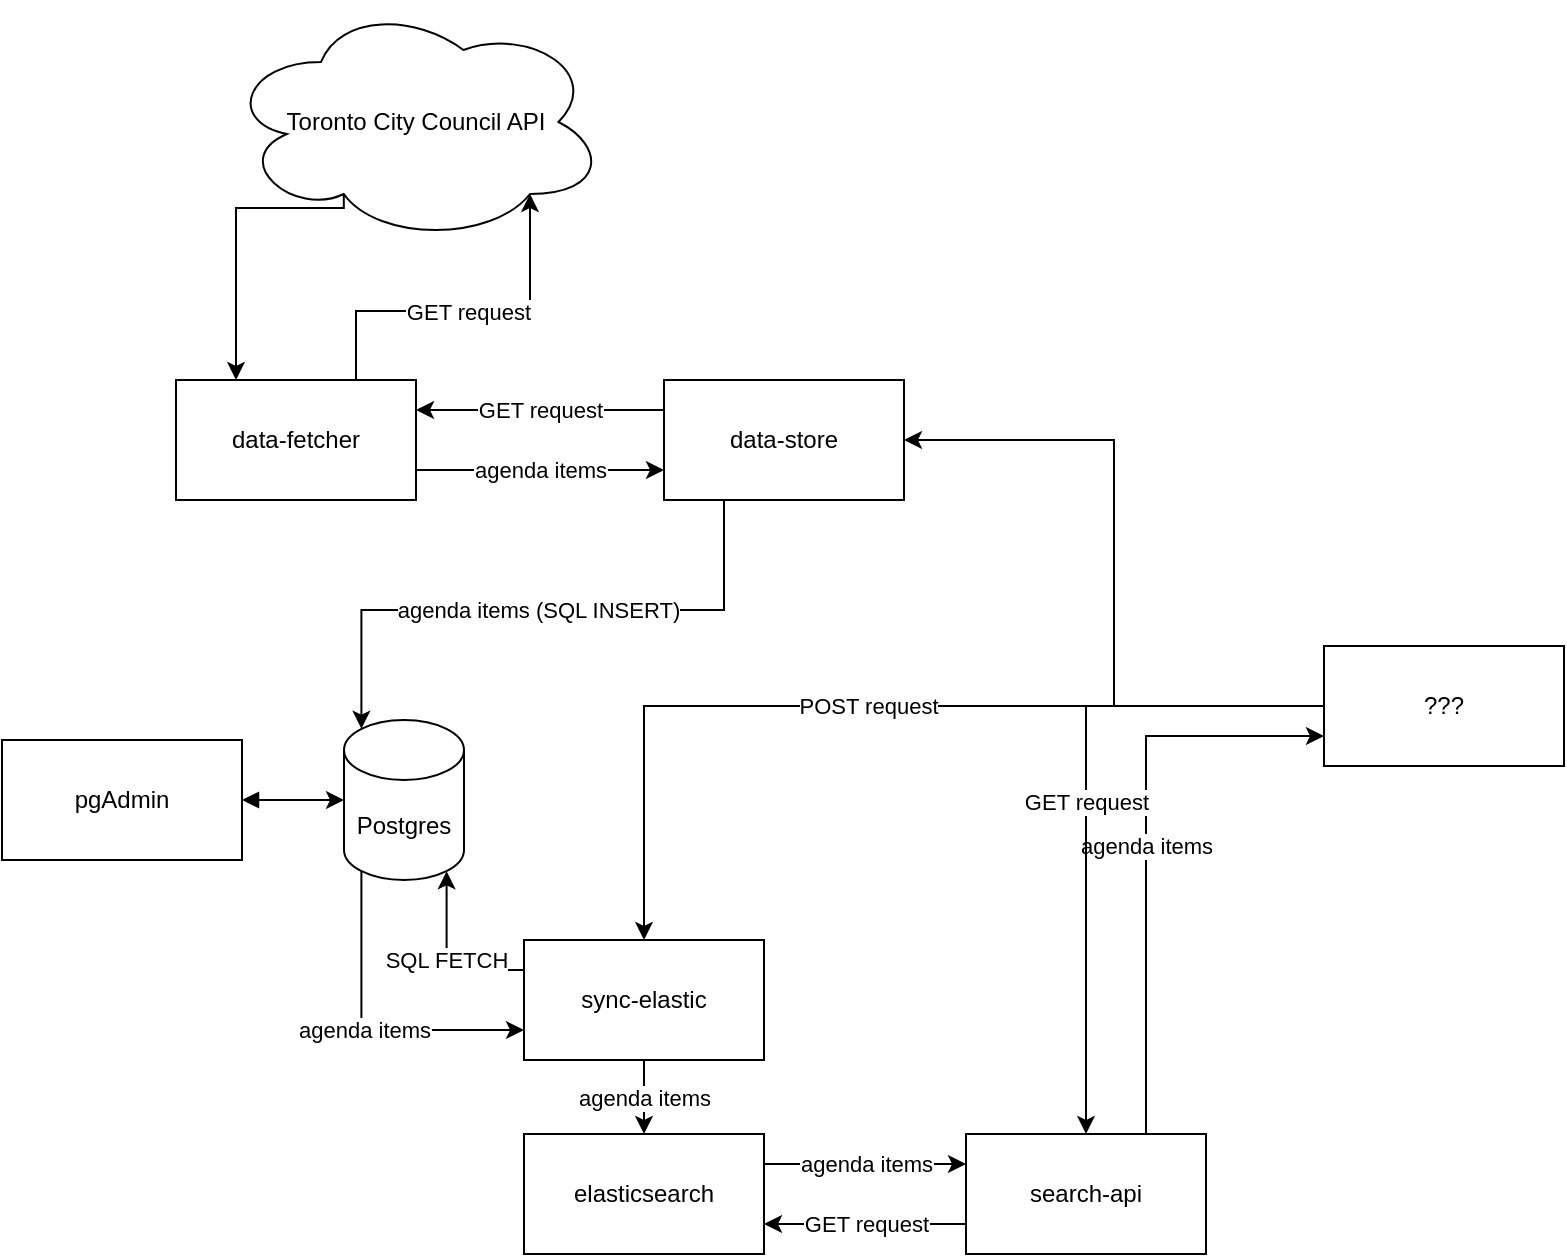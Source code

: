 <mxfile version="25.0.3">
  <diagram name="Page-1" id="_lW8ASoju0bMv21-uhq9">
    <mxGraphModel dx="1535" dy="714" grid="1" gridSize="10" guides="1" tooltips="1" connect="1" arrows="1" fold="1" page="1" pageScale="1" pageWidth="850" pageHeight="1100" math="0" shadow="0">
      <root>
        <mxCell id="0" />
        <mxCell id="1" parent="0" />
        <mxCell id="DuARppV4RyR8luw45Tnp-12" value="agenda items" style="edgeStyle=orthogonalEdgeStyle;rounded=0;orthogonalLoop=1;jettySize=auto;html=1;exitX=0.5;exitY=1;exitDx=0;exitDy=0;" parent="1" source="DuARppV4RyR8luw45Tnp-1" target="DuARppV4RyR8luw45Tnp-9" edge="1">
          <mxGeometry relative="1" as="geometry" />
        </mxCell>
        <mxCell id="DuARppV4RyR8luw45Tnp-1" value="sync-elastic" style="rounded=0;whiteSpace=wrap;html=1;" parent="1" vertex="1">
          <mxGeometry x="150" y="940" width="120" height="60" as="geometry" />
        </mxCell>
        <mxCell id="DuARppV4RyR8luw45Tnp-22" value="agenda items" style="edgeStyle=orthogonalEdgeStyle;rounded=0;orthogonalLoop=1;jettySize=auto;html=1;exitX=1;exitY=0.75;exitDx=0;exitDy=0;entryX=0;entryY=0.75;entryDx=0;entryDy=0;" parent="1" source="DuARppV4RyR8luw45Tnp-2" target="DuARppV4RyR8luw45Tnp-3" edge="1">
          <mxGeometry relative="1" as="geometry" />
        </mxCell>
        <mxCell id="DuARppV4RyR8luw45Tnp-2" value="data-fetcher" style="rounded=0;whiteSpace=wrap;html=1;" parent="1" vertex="1">
          <mxGeometry x="-24" y="660" width="120" height="60" as="geometry" />
        </mxCell>
        <mxCell id="DuARppV4RyR8luw45Tnp-21" value="GET request" style="edgeStyle=orthogonalEdgeStyle;rounded=0;orthogonalLoop=1;jettySize=auto;html=1;exitX=0;exitY=0.25;exitDx=0;exitDy=0;entryX=1;entryY=0.25;entryDx=0;entryDy=0;" parent="1" source="DuARppV4RyR8luw45Tnp-3" target="DuARppV4RyR8luw45Tnp-2" edge="1">
          <mxGeometry relative="1" as="geometry" />
        </mxCell>
        <mxCell id="DuARppV4RyR8luw45Tnp-3" value="data-store" style="rounded=0;whiteSpace=wrap;html=1;" parent="1" vertex="1">
          <mxGeometry x="220" y="660" width="120" height="60" as="geometry" />
        </mxCell>
        <mxCell id="DuARppV4RyR8luw45Tnp-14" value="GET request" style="edgeStyle=orthogonalEdgeStyle;rounded=0;orthogonalLoop=1;jettySize=auto;html=1;exitX=0;exitY=0.75;exitDx=0;exitDy=0;entryX=1;entryY=0.75;entryDx=0;entryDy=0;" parent="1" source="DuARppV4RyR8luw45Tnp-4" target="DuARppV4RyR8luw45Tnp-9" edge="1">
          <mxGeometry relative="1" as="geometry" />
        </mxCell>
        <mxCell id="DuARppV4RyR8luw45Tnp-25" value="agenda items" style="edgeStyle=orthogonalEdgeStyle;rounded=0;orthogonalLoop=1;jettySize=auto;html=1;exitX=0.75;exitY=0;exitDx=0;exitDy=0;entryX=0;entryY=0.75;entryDx=0;entryDy=0;" parent="1" source="DuARppV4RyR8luw45Tnp-4" target="DuARppV4RyR8luw45Tnp-15" edge="1">
          <mxGeometry relative="1" as="geometry" />
        </mxCell>
        <mxCell id="DuARppV4RyR8luw45Tnp-4" value="search-api" style="rounded=0;whiteSpace=wrap;html=1;" parent="1" vertex="1">
          <mxGeometry x="371" y="1037" width="120" height="60" as="geometry" />
        </mxCell>
        <mxCell id="bvEEEZIFrCYnRgX_0n51-1" style="edgeStyle=orthogonalEdgeStyle;rounded=0;orthogonalLoop=1;jettySize=auto;html=1;exitX=1;exitY=0.5;exitDx=0;exitDy=0;startArrow=block;startFill=1;" edge="1" parent="1" source="DuARppV4RyR8luw45Tnp-7" target="DuARppV4RyR8luw45Tnp-8">
          <mxGeometry relative="1" as="geometry" />
        </mxCell>
        <mxCell id="DuARppV4RyR8luw45Tnp-7" value="pgAdmin" style="rounded=0;whiteSpace=wrap;html=1;" parent="1" vertex="1">
          <mxGeometry x="-111" y="840" width="120" height="60" as="geometry" />
        </mxCell>
        <mxCell id="DuARppV4RyR8luw45Tnp-10" value="agenda items" style="edgeStyle=orthogonalEdgeStyle;rounded=0;orthogonalLoop=1;jettySize=auto;html=1;exitX=0.145;exitY=1;exitDx=0;exitDy=-4.35;exitPerimeter=0;entryX=0;entryY=0.75;entryDx=0;entryDy=0;" parent="1" source="DuARppV4RyR8luw45Tnp-8" target="DuARppV4RyR8luw45Tnp-1" edge="1">
          <mxGeometry relative="1" as="geometry">
            <Array as="points">
              <mxPoint x="69" y="985" />
            </Array>
          </mxGeometry>
        </mxCell>
        <mxCell id="DuARppV4RyR8luw45Tnp-8" value="Postgres" style="shape=cylinder3;whiteSpace=wrap;html=1;boundedLbl=1;backgroundOutline=1;size=15;" parent="1" vertex="1">
          <mxGeometry x="60" y="830" width="60" height="80" as="geometry" />
        </mxCell>
        <mxCell id="DuARppV4RyR8luw45Tnp-13" value="agenda items" style="edgeStyle=orthogonalEdgeStyle;rounded=0;orthogonalLoop=1;jettySize=auto;html=1;exitX=1;exitY=0.25;exitDx=0;exitDy=0;entryX=0;entryY=0.25;entryDx=0;entryDy=0;" parent="1" source="DuARppV4RyR8luw45Tnp-9" target="DuARppV4RyR8luw45Tnp-4" edge="1">
          <mxGeometry relative="1" as="geometry" />
        </mxCell>
        <mxCell id="DuARppV4RyR8luw45Tnp-9" value="elasticsearch" style="rounded=0;whiteSpace=wrap;html=1;" parent="1" vertex="1">
          <mxGeometry x="150" y="1037" width="120" height="60" as="geometry" />
        </mxCell>
        <mxCell id="DuARppV4RyR8luw45Tnp-11" value="SQL FETCH" style="edgeStyle=orthogonalEdgeStyle;rounded=0;orthogonalLoop=1;jettySize=auto;html=1;exitX=0;exitY=0.25;exitDx=0;exitDy=0;entryX=0.855;entryY=1;entryDx=0;entryDy=-4.35;entryPerimeter=0;" parent="1" source="DuARppV4RyR8luw45Tnp-1" target="DuARppV4RyR8luw45Tnp-8" edge="1">
          <mxGeometry relative="1" as="geometry" />
        </mxCell>
        <mxCell id="DuARppV4RyR8luw45Tnp-16" value="POST request" style="edgeStyle=orthogonalEdgeStyle;rounded=0;orthogonalLoop=1;jettySize=auto;html=1;exitX=0;exitY=0.5;exitDx=0;exitDy=0;entryX=0.5;entryY=0;entryDx=0;entryDy=0;" parent="1" source="DuARppV4RyR8luw45Tnp-15" target="DuARppV4RyR8luw45Tnp-1" edge="1">
          <mxGeometry relative="1" as="geometry" />
        </mxCell>
        <mxCell id="DuARppV4RyR8luw45Tnp-17" value="GET request" style="edgeStyle=orthogonalEdgeStyle;rounded=0;orthogonalLoop=1;jettySize=auto;html=1;exitX=0;exitY=0.5;exitDx=0;exitDy=0;entryX=0.5;entryY=0;entryDx=0;entryDy=0;" parent="1" source="DuARppV4RyR8luw45Tnp-15" target="DuARppV4RyR8luw45Tnp-4" edge="1">
          <mxGeometry relative="1" as="geometry" />
        </mxCell>
        <mxCell id="DuARppV4RyR8luw45Tnp-24" style="edgeStyle=orthogonalEdgeStyle;rounded=0;orthogonalLoop=1;jettySize=auto;html=1;exitX=0;exitY=0.5;exitDx=0;exitDy=0;entryX=1;entryY=0.5;entryDx=0;entryDy=0;" parent="1" source="DuARppV4RyR8luw45Tnp-15" target="DuARppV4RyR8luw45Tnp-3" edge="1">
          <mxGeometry relative="1" as="geometry" />
        </mxCell>
        <mxCell id="DuARppV4RyR8luw45Tnp-15" value="???" style="rounded=0;whiteSpace=wrap;html=1;" parent="1" vertex="1">
          <mxGeometry x="550" y="793" width="120" height="60" as="geometry" />
        </mxCell>
        <mxCell id="DuARppV4RyR8luw45Tnp-20" style="edgeStyle=orthogonalEdgeStyle;rounded=0;orthogonalLoop=1;jettySize=auto;html=1;exitX=0.31;exitY=0.8;exitDx=0;exitDy=0;exitPerimeter=0;entryX=0.25;entryY=0;entryDx=0;entryDy=0;" parent="1" source="DuARppV4RyR8luw45Tnp-18" target="DuARppV4RyR8luw45Tnp-2" edge="1">
          <mxGeometry relative="1" as="geometry">
            <Array as="points">
              <mxPoint x="60" y="574" />
            </Array>
          </mxGeometry>
        </mxCell>
        <mxCell id="DuARppV4RyR8luw45Tnp-18" value="Toronto City Council API" style="ellipse;shape=cloud;whiteSpace=wrap;html=1;" parent="1" vertex="1">
          <mxGeometry x="1" y="471" width="190" height="120" as="geometry" />
        </mxCell>
        <mxCell id="DuARppV4RyR8luw45Tnp-19" value="GET request" style="edgeStyle=orthogonalEdgeStyle;rounded=0;orthogonalLoop=1;jettySize=auto;html=1;exitX=0.75;exitY=0;exitDx=0;exitDy=0;entryX=0.8;entryY=0.8;entryDx=0;entryDy=0;entryPerimeter=0;" parent="1" source="DuARppV4RyR8luw45Tnp-2" target="DuARppV4RyR8luw45Tnp-18" edge="1">
          <mxGeometry relative="1" as="geometry" />
        </mxCell>
        <mxCell id="DuARppV4RyR8luw45Tnp-23" value="agenda items (SQL INSERT)" style="edgeStyle=orthogonalEdgeStyle;rounded=0;orthogonalLoop=1;jettySize=auto;html=1;exitX=0.25;exitY=1;exitDx=0;exitDy=0;entryX=0.145;entryY=0;entryDx=0;entryDy=4.35;entryPerimeter=0;" parent="1" source="DuARppV4RyR8luw45Tnp-3" target="DuARppV4RyR8luw45Tnp-8" edge="1">
          <mxGeometry relative="1" as="geometry" />
        </mxCell>
      </root>
    </mxGraphModel>
  </diagram>
</mxfile>
